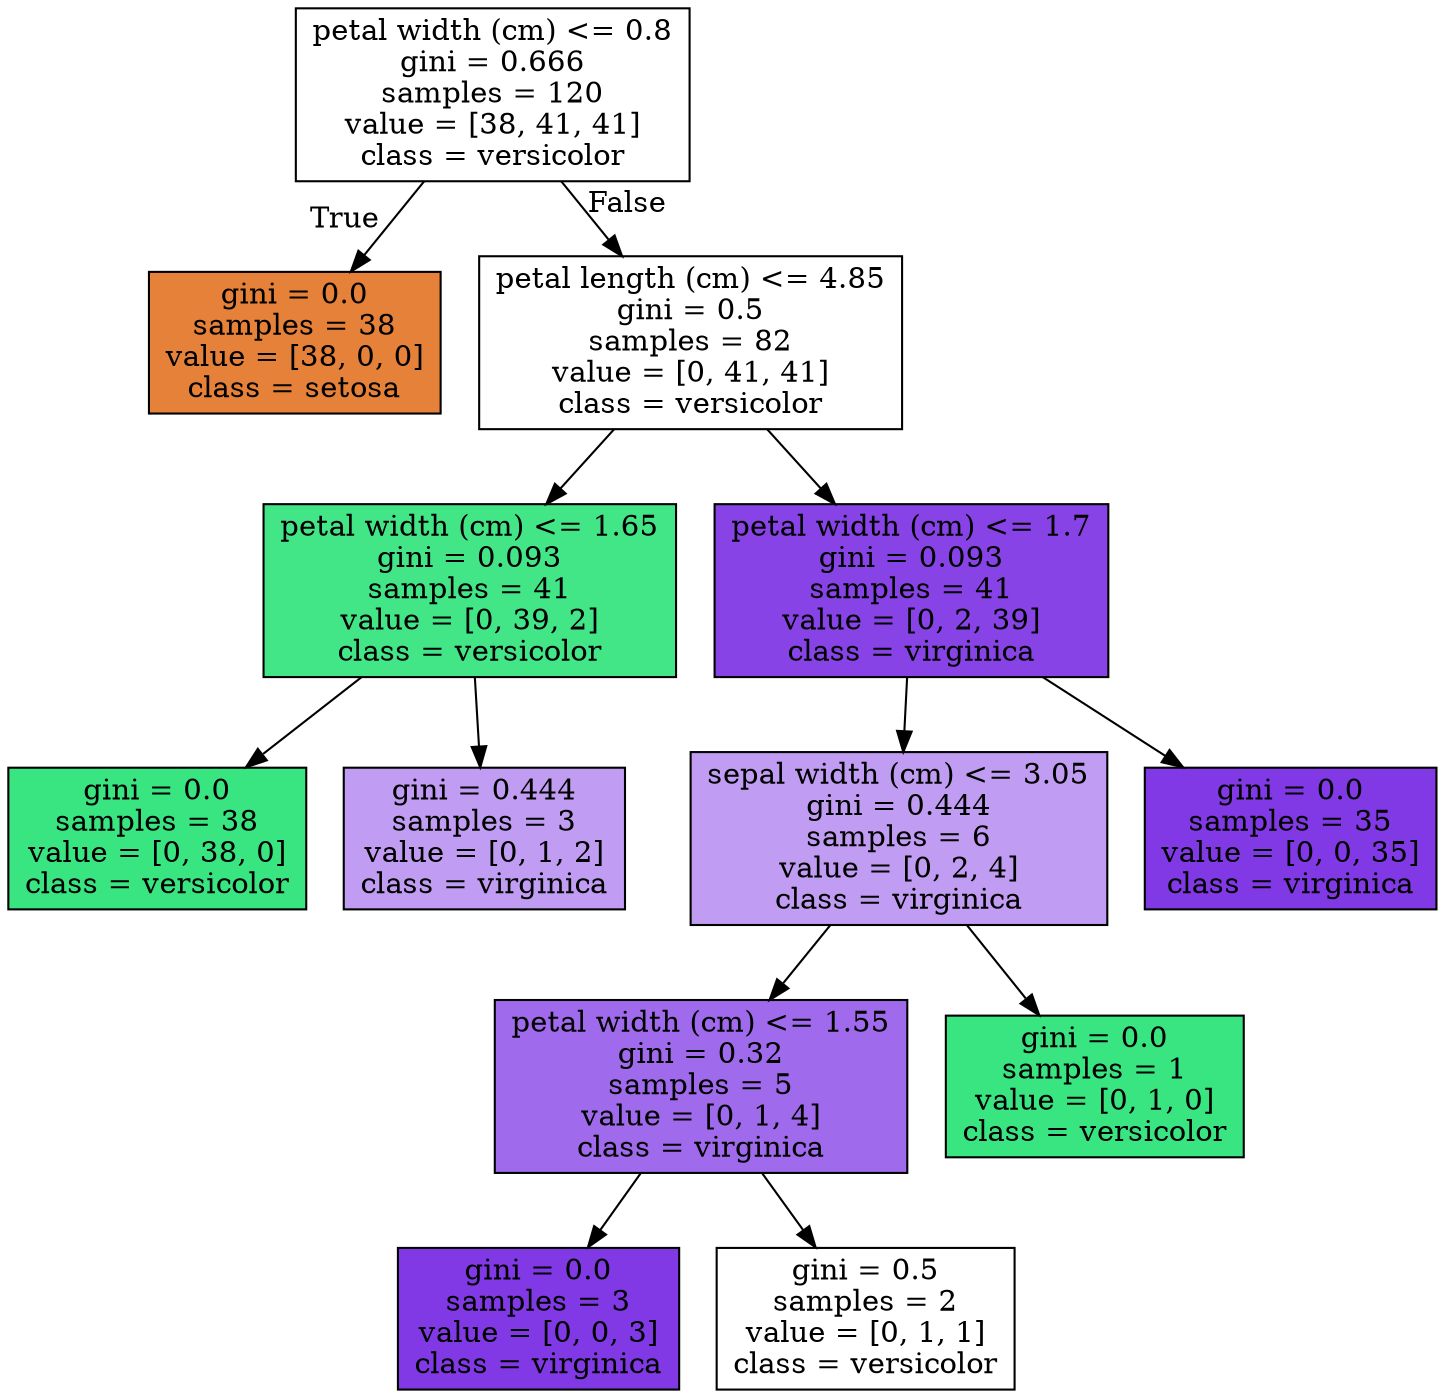 digraph Tree {
node [shape=box, style="filled", color="black"] ;
0 [label="petal width (cm) <= 0.8\ngini = 0.666\nsamples = 120\nvalue = [38, 41, 41]\nclass = versicolor", fillcolor="#ffffff"] ;
1 [label="gini = 0.0\nsamples = 38\nvalue = [38, 0, 0]\nclass = setosa", fillcolor="#e58139"] ;
0 -> 1 [labeldistance=2.5, labelangle=45, headlabel="True"] ;
2 [label="petal length (cm) <= 4.85\ngini = 0.5\nsamples = 82\nvalue = [0, 41, 41]\nclass = versicolor", fillcolor="#ffffff"] ;
0 -> 2 [labeldistance=2.5, labelangle=-45, headlabel="False"] ;
3 [label="petal width (cm) <= 1.65\ngini = 0.093\nsamples = 41\nvalue = [0, 39, 2]\nclass = versicolor", fillcolor="#43e687"] ;
2 -> 3 ;
4 [label="gini = 0.0\nsamples = 38\nvalue = [0, 38, 0]\nclass = versicolor", fillcolor="#39e581"] ;
3 -> 4 ;
5 [label="gini = 0.444\nsamples = 3\nvalue = [0, 1, 2]\nclass = virginica", fillcolor="#c09cf2"] ;
3 -> 5 ;
6 [label="petal width (cm) <= 1.7\ngini = 0.093\nsamples = 41\nvalue = [0, 2, 39]\nclass = virginica", fillcolor="#8743e6"] ;
2 -> 6 ;
7 [label="sepal width (cm) <= 3.05\ngini = 0.444\nsamples = 6\nvalue = [0, 2, 4]\nclass = virginica", fillcolor="#c09cf2"] ;
6 -> 7 ;
8 [label="petal width (cm) <= 1.55\ngini = 0.32\nsamples = 5\nvalue = [0, 1, 4]\nclass = virginica", fillcolor="#a06aec"] ;
7 -> 8 ;
9 [label="gini = 0.0\nsamples = 3\nvalue = [0, 0, 3]\nclass = virginica", fillcolor="#8139e5"] ;
8 -> 9 ;
10 [label="gini = 0.5\nsamples = 2\nvalue = [0, 1, 1]\nclass = versicolor", fillcolor="#ffffff"] ;
8 -> 10 ;
11 [label="gini = 0.0\nsamples = 1\nvalue = [0, 1, 0]\nclass = versicolor", fillcolor="#39e581"] ;
7 -> 11 ;
12 [label="gini = 0.0\nsamples = 35\nvalue = [0, 0, 35]\nclass = virginica", fillcolor="#8139e5"] ;
6 -> 12 ;
}